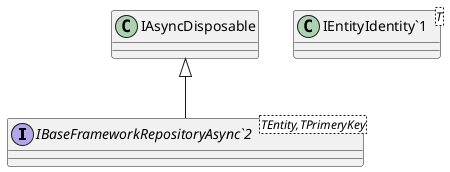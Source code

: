 @startuml
interface "IBaseFrameworkRepositoryAsync`2"<TEntity,TPrimeryKey> {
}
class "IEntityIdentity`1"<T> {
}
IAsyncDisposable <|-- "IBaseFrameworkRepositoryAsync`2"
@enduml
